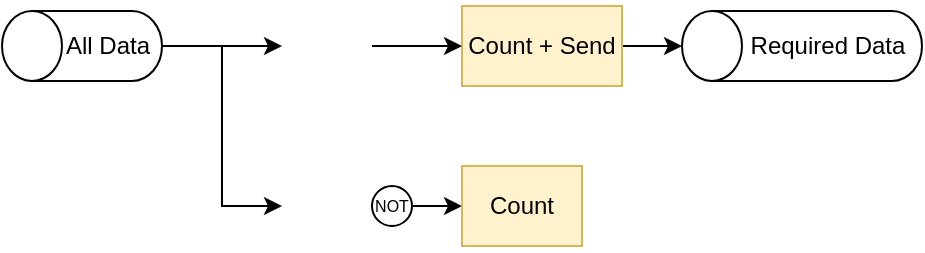 <mxfile version="15.5.8" type="device"><diagram id="yUeZxLBAgX1D_oVrXQqh" name="Page-1"><mxGraphModel dx="981" dy="482" grid="1" gridSize="10" guides="1" tooltips="1" connect="1" arrows="1" fold="1" page="1" pageScale="1" pageWidth="1100" pageHeight="850" math="0" shadow="0"><root><mxCell id="0"/><mxCell id="1" parent="0"/><mxCell id="aT1Xnu_K1ydFXAu260AQ-5" value="All Data" style="shape=cylinder3;whiteSpace=wrap;html=1;boundedLbl=1;backgroundOutline=1;size=15;direction=north;" vertex="1" parent="1"><mxGeometry x="100" y="287.5" width="80" height="35" as="geometry"/></mxCell><mxCell id="aT1Xnu_K1ydFXAu260AQ-6" value="NOT" style="ellipse;whiteSpace=wrap;html=1;aspect=fixed;fontSize=8;" vertex="1" parent="1"><mxGeometry x="285" y="375" width="20" height="20" as="geometry"/></mxCell><mxCell id="aT1Xnu_K1ydFXAu260AQ-8" value="" style="endArrow=classic;html=1;rounded=0;" edge="1" parent="1" source="aT1Xnu_K1ydFXAu260AQ-5" target="aT1Xnu_K1ydFXAu260AQ-17"><mxGeometry width="50" height="50" relative="1" as="geometry"><mxPoint x="380" y="390" as="sourcePoint"/><mxPoint x="260" y="305" as="targetPoint"/></mxGeometry></mxCell><mxCell id="aT1Xnu_K1ydFXAu260AQ-9" value="" style="endArrow=classic;html=1;rounded=0;" edge="1" parent="1" source="aT1Xnu_K1ydFXAu260AQ-5" target="aT1Xnu_K1ydFXAu260AQ-21"><mxGeometry width="50" height="50" relative="1" as="geometry"><mxPoint x="150" y="315" as="sourcePoint"/><mxPoint x="290" y="315" as="targetPoint"/><Array as="points"><mxPoint x="210" y="305"/><mxPoint x="210" y="385"/></Array></mxGeometry></mxCell><mxCell id="aT1Xnu_K1ydFXAu260AQ-10" value="Required Data" style="shape=cylinder3;whiteSpace=wrap;html=1;boundedLbl=1;backgroundOutline=1;size=15;direction=north;" vertex="1" parent="1"><mxGeometry x="440" y="287.5" width="120" height="35" as="geometry"/></mxCell><mxCell id="aT1Xnu_K1ydFXAu260AQ-11" value="" style="endArrow=classic;html=1;rounded=0;" edge="1" parent="1" source="aT1Xnu_K1ydFXAu260AQ-15" target="aT1Xnu_K1ydFXAu260AQ-10"><mxGeometry width="50" height="50" relative="1" as="geometry"><mxPoint x="420" y="305" as="sourcePoint"/><mxPoint x="270" y="315" as="targetPoint"/></mxGeometry></mxCell><mxCell id="aT1Xnu_K1ydFXAu260AQ-13" value="" style="endArrow=classic;html=1;rounded=0;" edge="1" parent="1" source="aT1Xnu_K1ydFXAu260AQ-6"><mxGeometry width="50" height="50" relative="1" as="geometry"><mxPoint x="310" y="400" as="sourcePoint"/><mxPoint x="330" y="385" as="targetPoint"/></mxGeometry></mxCell><mxCell id="aT1Xnu_K1ydFXAu260AQ-14" value="Count" style="rounded=0;whiteSpace=wrap;html=1;fillColor=#fff2cc;strokeColor=#d6b656;" vertex="1" parent="1"><mxGeometry x="330" y="365" width="60" height="40" as="geometry"/></mxCell><mxCell id="aT1Xnu_K1ydFXAu260AQ-15" value="Count + Send" style="rounded=0;whiteSpace=wrap;html=1;fillColor=#fff2cc;strokeColor=#d6b656;" vertex="1" parent="1"><mxGeometry x="330" y="285" width="80" height="40" as="geometry"/></mxCell><mxCell id="aT1Xnu_K1ydFXAu260AQ-16" value="" style="endArrow=classic;html=1;rounded=0;" edge="1" parent="1" source="aT1Xnu_K1ydFXAu260AQ-17" target="aT1Xnu_K1ydFXAu260AQ-15"><mxGeometry width="50" height="50" relative="1" as="geometry"><mxPoint x="305.0" y="305" as="sourcePoint"/><mxPoint x="460" y="315" as="targetPoint"/></mxGeometry></mxCell><mxCell id="aT1Xnu_K1ydFXAu260AQ-17" value="" style="shape=image;html=1;verticalAlign=top;verticalLabelPosition=bottom;labelBackgroundColor=#ffffff;imageAspect=0;aspect=fixed;image=https://cdn0.iconfinder.com/data/icons/small-n-flat/24/678118-filter-128.png;direction=north;" vertex="1" parent="1"><mxGeometry x="240" y="282.5" width="45" height="45" as="geometry"/></mxCell><mxCell id="aT1Xnu_K1ydFXAu260AQ-21" value="" style="shape=image;html=1;verticalAlign=top;verticalLabelPosition=bottom;labelBackgroundColor=#ffffff;imageAspect=0;aspect=fixed;image=https://cdn0.iconfinder.com/data/icons/small-n-flat/24/678118-filter-128.png;direction=north;" vertex="1" parent="1"><mxGeometry x="240" y="362.5" width="45" height="45" as="geometry"/></mxCell></root></mxGraphModel></diagram></mxfile>